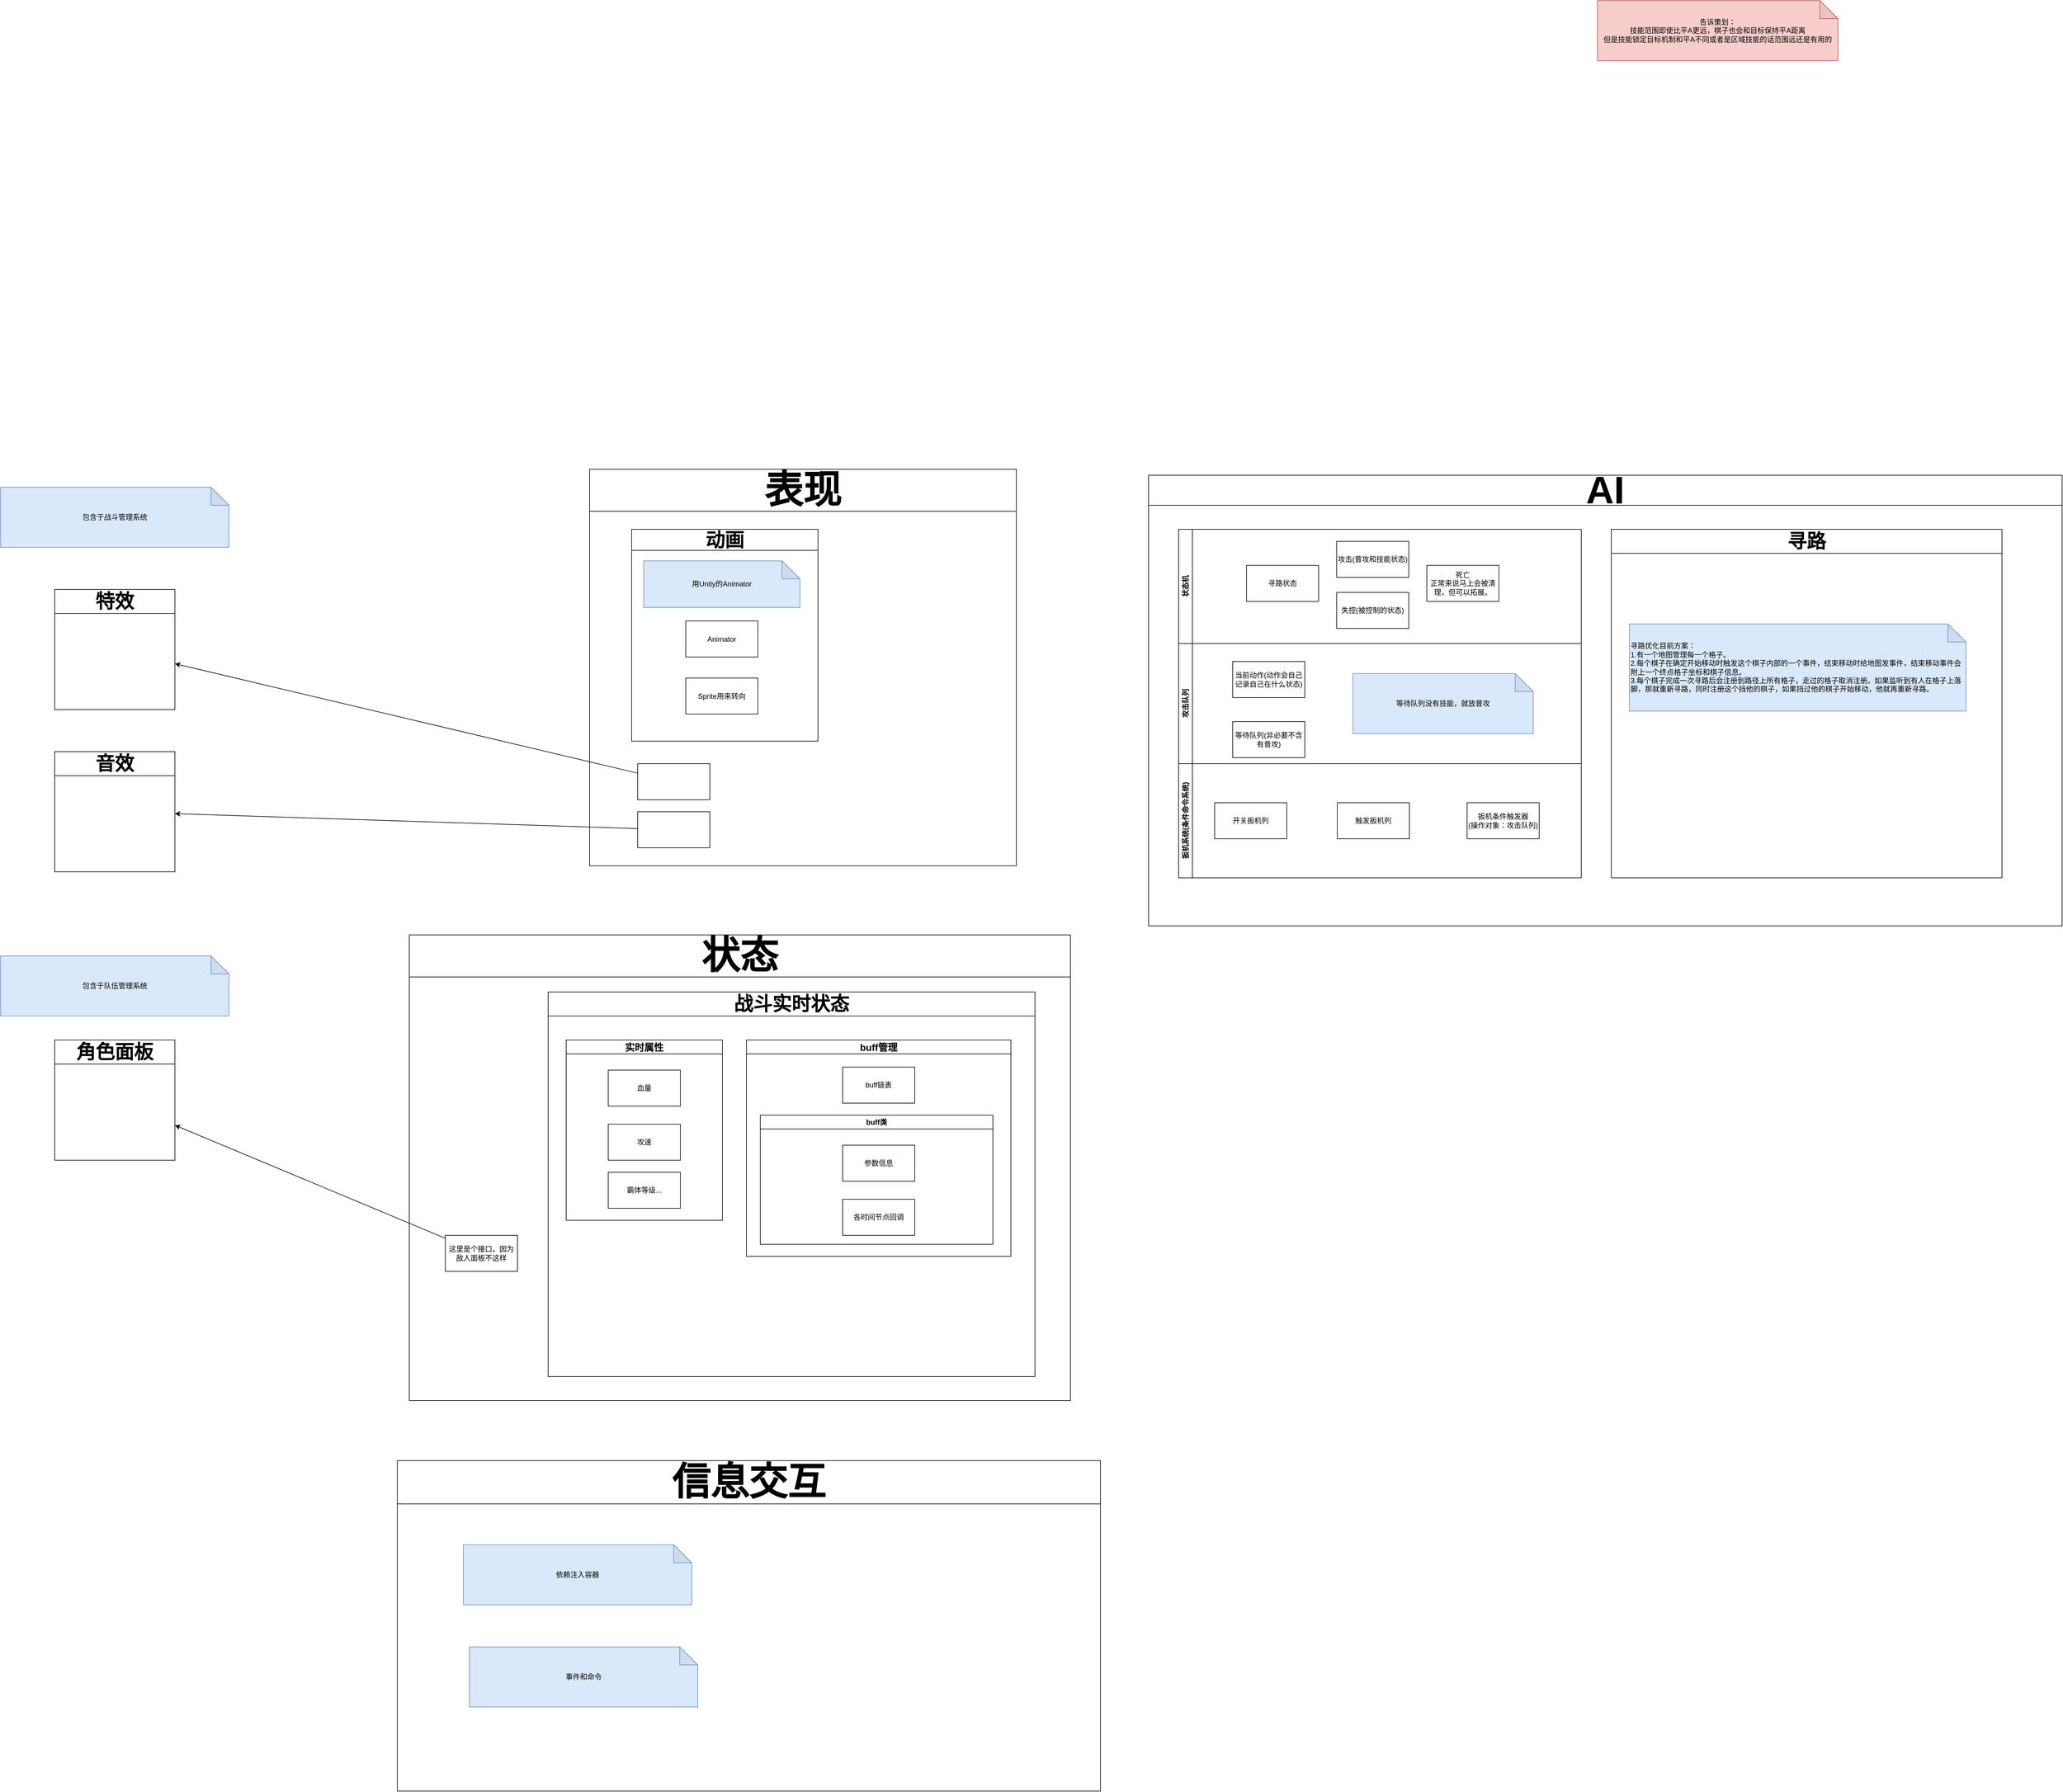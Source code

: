 <mxfile version="24.2.5" type="device">
  <diagram id="C5RBs43oDa-KdzZeNtuy" name="Page-1">
    <mxGraphModel dx="4771" dy="2364" grid="1" gridSize="10" guides="1" tooltips="1" connect="1" arrows="1" fold="1" page="1" pageScale="1" pageWidth="827" pageHeight="1169" math="0" shadow="0">
      <root>
        <mxCell id="WIyWlLk6GJQsqaUBKTNV-0" />
        <mxCell id="WIyWlLk6GJQsqaUBKTNV-1" parent="WIyWlLk6GJQsqaUBKTNV-0" />
        <mxCell id="0m9o0J90n3XRMIsHEA-K-6" value="告诉策划：&lt;br&gt;技能范围即使比平A更远，棋子也会和目标保持平A距离&lt;br&gt;但是技能锁定目标机制和平A不同或者是区域技能的话范围远还是有用的" style="shape=note;whiteSpace=wrap;html=1;backgroundOutline=1;darkOpacity=0.05;fillColor=#f8cecc;strokeColor=#b85450;" parent="WIyWlLk6GJQsqaUBKTNV-1" vertex="1">
          <mxGeometry x="927" y="-970" width="400" height="100" as="geometry" />
        </mxCell>
        <mxCell id="0m9o0J90n3XRMIsHEA-K-20" value="&lt;font style=&quot;font-size: 64px;&quot;&gt;AI&lt;/font&gt;" style="swimlane;whiteSpace=wrap;html=1;startSize=50;" parent="WIyWlLk6GJQsqaUBKTNV-1" vertex="1">
          <mxGeometry x="180" y="-180" width="1520" height="750" as="geometry" />
        </mxCell>
        <mxCell id="0m9o0J90n3XRMIsHEA-K-3" value="状态机" style="swimlane;horizontal=0;whiteSpace=wrap;html=1;" parent="0m9o0J90n3XRMIsHEA-K-20" vertex="1">
          <mxGeometry x="50" y="90" width="670" height="190" as="geometry" />
        </mxCell>
        <mxCell id="0m9o0J90n3XRMIsHEA-K-4" value="寻路状态" style="rounded=0;whiteSpace=wrap;html=1;" parent="0m9o0J90n3XRMIsHEA-K-3" vertex="1">
          <mxGeometry x="113" y="60" width="120" height="60" as="geometry" />
        </mxCell>
        <mxCell id="0m9o0J90n3XRMIsHEA-K-5" value="攻击(普攻和技能状态)" style="rounded=0;whiteSpace=wrap;html=1;" parent="0m9o0J90n3XRMIsHEA-K-3" vertex="1">
          <mxGeometry x="263" y="20" width="120" height="60" as="geometry" />
        </mxCell>
        <mxCell id="0m9o0J90n3XRMIsHEA-K-7" value="失控(被控制的状态)" style="rounded=0;whiteSpace=wrap;html=1;" parent="0m9o0J90n3XRMIsHEA-K-3" vertex="1">
          <mxGeometry x="263" y="105" width="120" height="60" as="geometry" />
        </mxCell>
        <mxCell id="0m9o0J90n3XRMIsHEA-K-8" value="死亡&lt;br&gt;正常来说马上会被清理，但可以拓展。" style="rounded=0;whiteSpace=wrap;html=1;" parent="0m9o0J90n3XRMIsHEA-K-3" vertex="1">
          <mxGeometry x="413" y="60" width="120" height="60" as="geometry" />
        </mxCell>
        <mxCell id="0m9o0J90n3XRMIsHEA-K-10" value="攻击队列" style="swimlane;horizontal=0;whiteSpace=wrap;html=1;startSize=23;" parent="0m9o0J90n3XRMIsHEA-K-20" vertex="1">
          <mxGeometry x="50" y="280" width="670" height="200" as="geometry" />
        </mxCell>
        <mxCell id="0m9o0J90n3XRMIsHEA-K-13" value="当前动作(动作会自己记录自己在什么状态)" style="rounded=0;whiteSpace=wrap;html=1;" parent="0m9o0J90n3XRMIsHEA-K-10" vertex="1">
          <mxGeometry x="90" y="30" width="120" height="60" as="geometry" />
        </mxCell>
        <mxCell id="0m9o0J90n3XRMIsHEA-K-14" value="等待队列(非必要不含有普攻)" style="rounded=0;whiteSpace=wrap;html=1;" parent="0m9o0J90n3XRMIsHEA-K-10" vertex="1">
          <mxGeometry x="90" y="130" width="120" height="60" as="geometry" />
        </mxCell>
        <mxCell id="0m9o0J90n3XRMIsHEA-K-15" value="等待队列没有技能，就放普攻" style="shape=note;whiteSpace=wrap;html=1;backgroundOutline=1;darkOpacity=0.05;fillColor=#dae8fc;strokeColor=#6c8ebf;" parent="0m9o0J90n3XRMIsHEA-K-10" vertex="1">
          <mxGeometry x="290" y="50" width="300" height="100" as="geometry" />
        </mxCell>
        <mxCell id="0m9o0J90n3XRMIsHEA-K-16" value="扳机系统(条件命令系统)" style="swimlane;horizontal=0;whiteSpace=wrap;html=1;" parent="0m9o0J90n3XRMIsHEA-K-20" vertex="1">
          <mxGeometry x="50" y="480" width="670" height="190" as="geometry" />
        </mxCell>
        <mxCell id="0m9o0J90n3XRMIsHEA-K-17" value="触发扳机列" style="rounded=0;whiteSpace=wrap;html=1;" parent="0m9o0J90n3XRMIsHEA-K-16" vertex="1">
          <mxGeometry x="264" y="65" width="120" height="60" as="geometry" />
        </mxCell>
        <mxCell id="0m9o0J90n3XRMIsHEA-K-18" value="开关扳机列" style="rounded=0;whiteSpace=wrap;html=1;" parent="0m9o0J90n3XRMIsHEA-K-16" vertex="1">
          <mxGeometry x="60" y="65" width="120" height="60" as="geometry" />
        </mxCell>
        <mxCell id="0m9o0J90n3XRMIsHEA-K-19" value="扳机条件触发器&lt;br&gt;(操作对象：攻击队列)" style="rounded=0;whiteSpace=wrap;html=1;" parent="0m9o0J90n3XRMIsHEA-K-16" vertex="1">
          <mxGeometry x="480" y="65" width="120" height="60" as="geometry" />
        </mxCell>
        <mxCell id="0m9o0J90n3XRMIsHEA-K-50" value="寻路" style="swimlane;whiteSpace=wrap;html=1;fontSize=32;startSize=40;" parent="0m9o0J90n3XRMIsHEA-K-20" vertex="1">
          <mxGeometry x="770" y="90" width="650" height="580" as="geometry" />
        </mxCell>
        <mxCell id="0m9o0J90n3XRMIsHEA-K-12" value="&lt;div&gt;寻路优化目前方案：&lt;/div&gt;&lt;div&gt;1.有一个地图管理每一个格子。&lt;/div&gt;&lt;div&gt;2.每个棋子在确定开始移动时触发这个棋子内部的一个事件，结束移动时给地图发事件，结束移动事件会附上一个终点格子坐标和棋子信息。&lt;/div&gt;&lt;div style=&quot;&quot;&gt;3.每个棋子完成一次寻路后会注册到路径上所有格子，走过的格子取消注册。如果监听到有人在格子上落脚，那就重新寻路，同时注册这个挡他的棋子，如果挡过他的棋子开始移动，他就再重新寻路。&lt;/div&gt;" style="shape=note;whiteSpace=wrap;html=1;backgroundOutline=1;darkOpacity=0.05;fillColor=#dae8fc;strokeColor=#6c8ebf;align=left;" parent="0m9o0J90n3XRMIsHEA-K-50" vertex="1">
          <mxGeometry x="30" y="157.5" width="560" height="145" as="geometry" />
        </mxCell>
        <mxCell id="0m9o0J90n3XRMIsHEA-K-21" value="&lt;font style=&quot;font-size: 64px;&quot;&gt;表现&lt;/font&gt;" style="swimlane;whiteSpace=wrap;html=1;startSize=70;" parent="WIyWlLk6GJQsqaUBKTNV-1" vertex="1">
          <mxGeometry x="-750" y="-190" width="710" height="660" as="geometry" />
        </mxCell>
        <mxCell id="0m9o0J90n3XRMIsHEA-K-28" value="&lt;font style=&quot;font-size: 32px;&quot;&gt;动画&lt;/font&gt;" style="swimlane;whiteSpace=wrap;html=1;startSize=35;" parent="0m9o0J90n3XRMIsHEA-K-21" vertex="1">
          <mxGeometry x="70" y="100" width="310" height="352.5" as="geometry" />
        </mxCell>
        <mxCell id="0m9o0J90n3XRMIsHEA-K-29" value="用Unity的Animator" style="shape=note;whiteSpace=wrap;html=1;backgroundOutline=1;darkOpacity=0.05;fillColor=#dae8fc;strokeColor=#6c8ebf;" parent="0m9o0J90n3XRMIsHEA-K-28" vertex="1">
          <mxGeometry x="20" y="52.5" width="260" height="77.5" as="geometry" />
        </mxCell>
        <mxCell id="0m9o0J90n3XRMIsHEA-K-30" value="Animator" style="rounded=0;whiteSpace=wrap;html=1;" parent="0m9o0J90n3XRMIsHEA-K-28" vertex="1">
          <mxGeometry x="90" y="152.5" width="120" height="60" as="geometry" />
        </mxCell>
        <mxCell id="0m9o0J90n3XRMIsHEA-K-31" value="Sprite用来转向" style="rounded=0;whiteSpace=wrap;html=1;" parent="0m9o0J90n3XRMIsHEA-K-28" vertex="1">
          <mxGeometry x="90" y="247.5" width="120" height="60" as="geometry" />
        </mxCell>
        <mxCell id="0m9o0J90n3XRMIsHEA-K-51" value="" style="rounded=0;whiteSpace=wrap;html=1;" parent="0m9o0J90n3XRMIsHEA-K-21" vertex="1">
          <mxGeometry x="80" y="490" width="120" height="60" as="geometry" />
        </mxCell>
        <mxCell id="0m9o0J90n3XRMIsHEA-K-52" value="" style="rounded=0;whiteSpace=wrap;html=1;" parent="0m9o0J90n3XRMIsHEA-K-21" vertex="1">
          <mxGeometry x="80" y="570" width="120" height="60" as="geometry" />
        </mxCell>
        <mxCell id="0m9o0J90n3XRMIsHEA-K-22" value="&lt;font style=&quot;font-size: 32px;&quot;&gt;特效&lt;/font&gt;" style="swimlane;whiteSpace=wrap;html=1;startSize=40;" parent="WIyWlLk6GJQsqaUBKTNV-1" vertex="1">
          <mxGeometry x="-1640" y="10" width="200" height="200" as="geometry" />
        </mxCell>
        <mxCell id="0m9o0J90n3XRMIsHEA-K-23" value="音效" style="swimlane;whiteSpace=wrap;html=1;startSize=40;fontSize=32;" parent="WIyWlLk6GJQsqaUBKTNV-1" vertex="1">
          <mxGeometry x="-1640" y="280" width="200" height="200" as="geometry" />
        </mxCell>
        <mxCell id="0m9o0J90n3XRMIsHEA-K-33" value="包含于战斗管理系统" style="shape=note;whiteSpace=wrap;html=1;backgroundOutline=1;darkOpacity=0.05;fillColor=#dae8fc;strokeColor=#6c8ebf;" parent="WIyWlLk6GJQsqaUBKTNV-1" vertex="1">
          <mxGeometry x="-1730" y="-160" width="380" height="100" as="geometry" />
        </mxCell>
        <mxCell id="0m9o0J90n3XRMIsHEA-K-34" value="&lt;font style=&quot;font-size: 64px;&quot;&gt;状态&lt;/font&gt;" style="swimlane;whiteSpace=wrap;html=1;startSize=70;fontSize=64;" parent="WIyWlLk6GJQsqaUBKTNV-1" vertex="1">
          <mxGeometry x="-1050" y="585" width="1100" height="775" as="geometry" />
        </mxCell>
        <mxCell id="0m9o0J90n3XRMIsHEA-K-38" value="&lt;font style=&quot;font-size: 32px;&quot;&gt;战斗实时状态&lt;/font&gt;" style="swimlane;whiteSpace=wrap;html=1;startSize=40;" parent="0m9o0J90n3XRMIsHEA-K-34" vertex="1">
          <mxGeometry x="231" y="95" width="810" height="640" as="geometry" />
        </mxCell>
        <mxCell id="0m9o0J90n3XRMIsHEA-K-39" value="实时属性" style="swimlane;whiteSpace=wrap;html=1;fontSize=16;" parent="0m9o0J90n3XRMIsHEA-K-38" vertex="1">
          <mxGeometry x="30" y="80" width="260" height="300" as="geometry" />
        </mxCell>
        <mxCell id="0m9o0J90n3XRMIsHEA-K-40" value="血量" style="rounded=0;whiteSpace=wrap;html=1;" parent="0m9o0J90n3XRMIsHEA-K-39" vertex="1">
          <mxGeometry x="70" y="50" width="120" height="60" as="geometry" />
        </mxCell>
        <mxCell id="0m9o0J90n3XRMIsHEA-K-41" value="攻速" style="rounded=0;whiteSpace=wrap;html=1;" parent="0m9o0J90n3XRMIsHEA-K-39" vertex="1">
          <mxGeometry x="70" y="140" width="120" height="60" as="geometry" />
        </mxCell>
        <mxCell id="0m9o0J90n3XRMIsHEA-K-42" value="霸体等级..." style="rounded=0;whiteSpace=wrap;html=1;" parent="0m9o0J90n3XRMIsHEA-K-39" vertex="1">
          <mxGeometry x="70" y="220" width="120" height="60" as="geometry" />
        </mxCell>
        <mxCell id="0m9o0J90n3XRMIsHEA-K-43" value="buff管理" style="swimlane;whiteSpace=wrap;html=1;fontSize=16;" parent="0m9o0J90n3XRMIsHEA-K-38" vertex="1">
          <mxGeometry x="330" y="80" width="440" height="360" as="geometry" />
        </mxCell>
        <mxCell id="0m9o0J90n3XRMIsHEA-K-44" value="buff链表" style="rounded=0;whiteSpace=wrap;html=1;" parent="0m9o0J90n3XRMIsHEA-K-43" vertex="1">
          <mxGeometry x="160" y="45" width="120" height="60" as="geometry" />
        </mxCell>
        <mxCell id="0m9o0J90n3XRMIsHEA-K-47" value="buff类" style="swimlane;whiteSpace=wrap;html=1;" parent="0m9o0J90n3XRMIsHEA-K-43" vertex="1">
          <mxGeometry x="23" y="125" width="387" height="215" as="geometry" />
        </mxCell>
        <mxCell id="0m9o0J90n3XRMIsHEA-K-48" value="参数信息" style="rounded=0;whiteSpace=wrap;html=1;" parent="0m9o0J90n3XRMIsHEA-K-47" vertex="1">
          <mxGeometry x="137" y="50" width="120" height="60" as="geometry" />
        </mxCell>
        <mxCell id="0m9o0J90n3XRMIsHEA-K-49" value="各时间节点回调" style="rounded=0;whiteSpace=wrap;html=1;" parent="0m9o0J90n3XRMIsHEA-K-47" vertex="1">
          <mxGeometry x="137" y="140" width="120" height="60" as="geometry" />
        </mxCell>
        <mxCell id="0m9o0J90n3XRMIsHEA-K-56" value="这里是个接口，因为敌人面板不这样" style="rounded=0;whiteSpace=wrap;html=1;" parent="0m9o0J90n3XRMIsHEA-K-34" vertex="1">
          <mxGeometry x="60" y="500" width="120" height="60" as="geometry" />
        </mxCell>
        <mxCell id="0m9o0J90n3XRMIsHEA-K-36" value="&lt;font style=&quot;font-size: 32px;&quot;&gt;角色面板&lt;/font&gt;" style="swimlane;whiteSpace=wrap;html=1;startSize=40;" parent="WIyWlLk6GJQsqaUBKTNV-1" vertex="1">
          <mxGeometry x="-1640" y="760" width="200" height="200" as="geometry" />
        </mxCell>
        <mxCell id="0m9o0J90n3XRMIsHEA-K-37" value="包含于队伍管理系统" style="shape=note;whiteSpace=wrap;html=1;backgroundOutline=1;darkOpacity=0.05;fillColor=#dae8fc;strokeColor=#6c8ebf;" parent="WIyWlLk6GJQsqaUBKTNV-1" vertex="1">
          <mxGeometry x="-1730" y="620" width="380" height="100" as="geometry" />
        </mxCell>
        <mxCell id="0m9o0J90n3XRMIsHEA-K-53" value="" style="endArrow=classic;html=1;rounded=0;" parent="WIyWlLk6GJQsqaUBKTNV-1" source="0m9o0J90n3XRMIsHEA-K-51" target="0m9o0J90n3XRMIsHEA-K-22" edge="1">
          <mxGeometry width="50" height="50" relative="1" as="geometry">
            <mxPoint x="-900" y="360" as="sourcePoint" />
            <mxPoint x="-850" y="310" as="targetPoint" />
          </mxGeometry>
        </mxCell>
        <mxCell id="0m9o0J90n3XRMIsHEA-K-54" value="" style="endArrow=classic;html=1;rounded=0;" parent="WIyWlLk6GJQsqaUBKTNV-1" source="0m9o0J90n3XRMIsHEA-K-52" target="0m9o0J90n3XRMIsHEA-K-23" edge="1">
          <mxGeometry width="50" height="50" relative="1" as="geometry">
            <mxPoint x="-660" y="315" as="sourcePoint" />
            <mxPoint x="-1020" y="162" as="targetPoint" />
          </mxGeometry>
        </mxCell>
        <mxCell id="0m9o0J90n3XRMIsHEA-K-55" value="" style="endArrow=classic;html=1;rounded=0;" parent="WIyWlLk6GJQsqaUBKTNV-1" source="0m9o0J90n3XRMIsHEA-K-56" target="0m9o0J90n3XRMIsHEA-K-36" edge="1">
          <mxGeometry width="50" height="50" relative="1" as="geometry">
            <mxPoint x="-660" y="417" as="sourcePoint" />
            <mxPoint x="-1020" y="396" as="targetPoint" />
          </mxGeometry>
        </mxCell>
        <mxCell id="0m9o0J90n3XRMIsHEA-K-57" value="&lt;font style=&quot;font-size: 64px;&quot;&gt;信息交互&lt;/font&gt;" style="swimlane;whiteSpace=wrap;html=1;startSize=72;" parent="WIyWlLk6GJQsqaUBKTNV-1" vertex="1">
          <mxGeometry x="-1070" y="1460" width="1170" height="550" as="geometry" />
        </mxCell>
        <mxCell id="0m9o0J90n3XRMIsHEA-K-58" value="依赖注入容器" style="shape=note;whiteSpace=wrap;html=1;backgroundOutline=1;darkOpacity=0.05;fillColor=#dae8fc;strokeColor=#6c8ebf;" parent="0m9o0J90n3XRMIsHEA-K-57" vertex="1">
          <mxGeometry x="110" y="140" width="380" height="100" as="geometry" />
        </mxCell>
        <mxCell id="0m9o0J90n3XRMIsHEA-K-59" value="事件和命令" style="shape=note;whiteSpace=wrap;html=1;backgroundOutline=1;darkOpacity=0.05;fillColor=#dae8fc;strokeColor=#6c8ebf;" parent="0m9o0J90n3XRMIsHEA-K-57" vertex="1">
          <mxGeometry x="120" y="310" width="380" height="100" as="geometry" />
        </mxCell>
      </root>
    </mxGraphModel>
  </diagram>
</mxfile>
